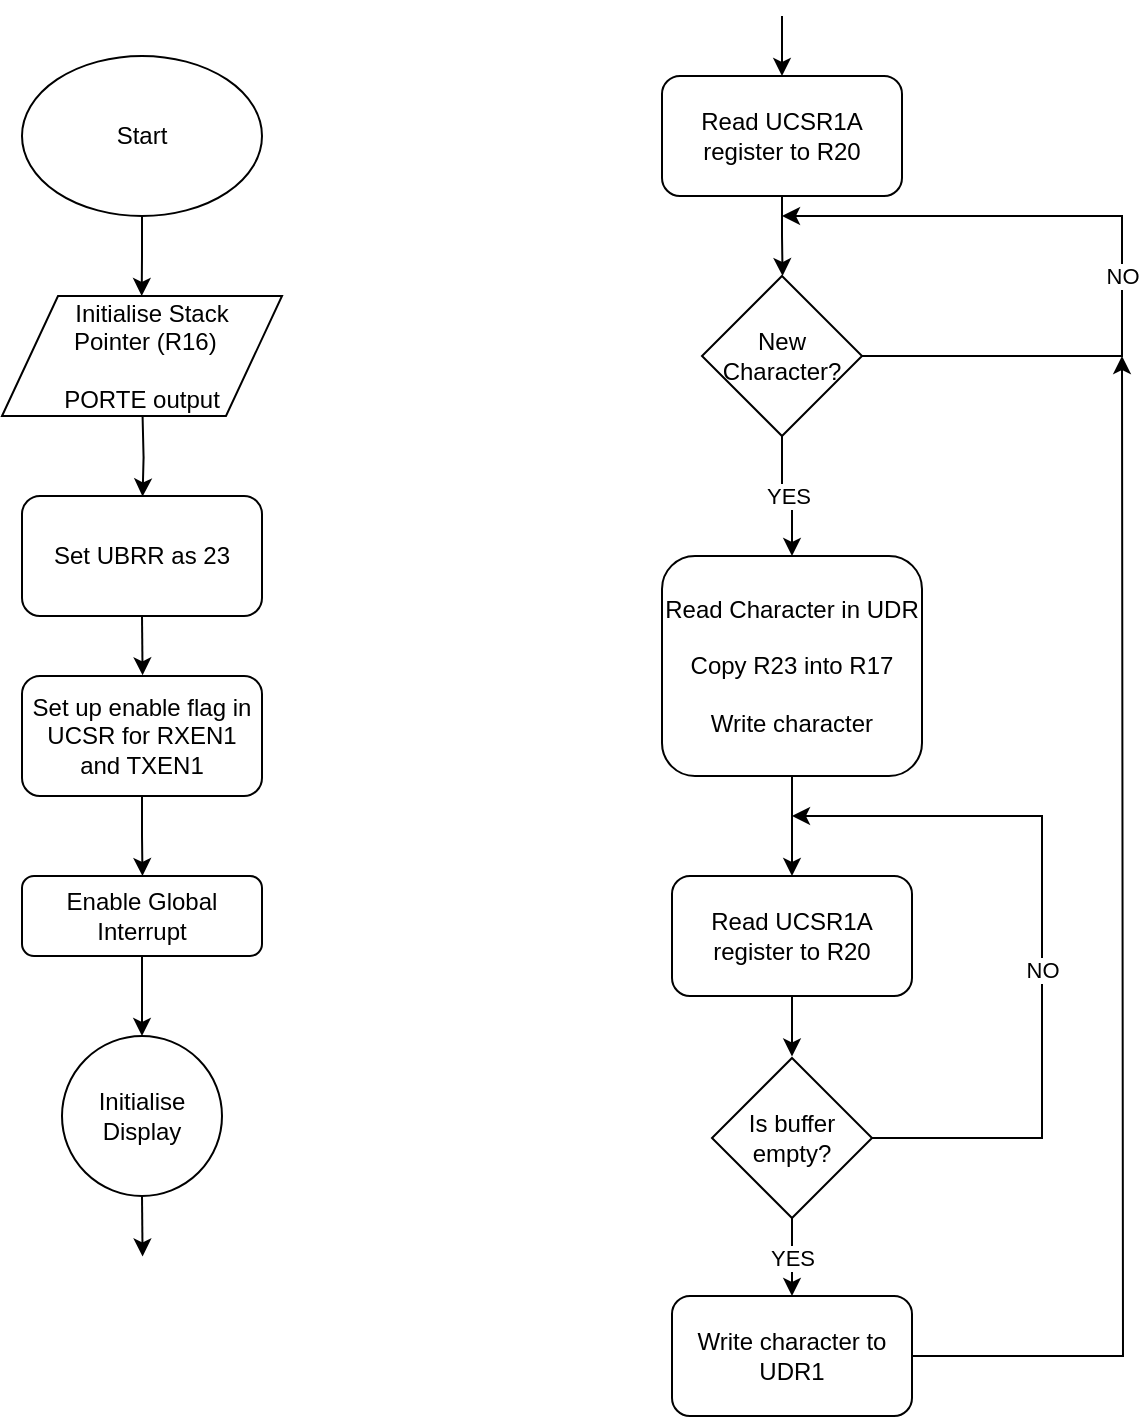 <mxfile version="12.1.0" type="device" pages="1"><diagram id="Fx2CyisiM5vkK52l8Uck" name="Page-1"><mxGraphModel dx="1205" dy="628" grid="1" gridSize="10" guides="1" tooltips="1" connect="1" arrows="1" fold="1" page="1" pageScale="1" pageWidth="827" pageHeight="1169" math="0" shadow="0"><root><mxCell id="0"/><mxCell id="1" parent="0"/><mxCell id="RfY8HjHqZ7i8grkPzK6W-140" style="edgeStyle=orthogonalEdgeStyle;rounded=0;orthogonalLoop=1;jettySize=auto;html=1;exitX=0.5;exitY=1;exitDx=0;exitDy=0;" edge="1" parent="1" source="RfY8HjHqZ7i8grkPzK6W-139"><mxGeometry relative="1" as="geometry"><mxPoint x="189.857" y="160.0" as="targetPoint"/></mxGeometry></mxCell><mxCell id="RfY8HjHqZ7i8grkPzK6W-139" value="Start" style="ellipse;whiteSpace=wrap;html=1;" vertex="1" parent="1"><mxGeometry x="130" y="40" width="120" height="80" as="geometry"/></mxCell><mxCell id="RfY8HjHqZ7i8grkPzK6W-142" style="edgeStyle=orthogonalEdgeStyle;rounded=0;orthogonalLoop=1;jettySize=auto;html=1;exitX=0.5;exitY=1;exitDx=0;exitDy=0;" edge="1" parent="1"><mxGeometry relative="1" as="geometry"><mxPoint x="190.294" y="260.235" as="targetPoint"/><mxPoint x="190.294" y="220.235" as="sourcePoint"/></mxGeometry></mxCell><mxCell id="RfY8HjHqZ7i8grkPzK6W-144" style="edgeStyle=orthogonalEdgeStyle;rounded=0;orthogonalLoop=1;jettySize=auto;html=1;exitX=0.5;exitY=1;exitDx=0;exitDy=0;" edge="1" parent="1" source="RfY8HjHqZ7i8grkPzK6W-143"><mxGeometry relative="1" as="geometry"><mxPoint x="190.294" y="349.647" as="targetPoint"/></mxGeometry></mxCell><mxCell id="RfY8HjHqZ7i8grkPzK6W-143" value="Set UBRR as 23" style="rounded=1;whiteSpace=wrap;html=1;" vertex="1" parent="1"><mxGeometry x="130" y="260" width="120" height="60" as="geometry"/></mxCell><mxCell id="RfY8HjHqZ7i8grkPzK6W-146" style="edgeStyle=orthogonalEdgeStyle;rounded=0;orthogonalLoop=1;jettySize=auto;html=1;exitX=0.5;exitY=1;exitDx=0;exitDy=0;entryX=0.502;entryY=0;entryDx=0;entryDy=0;entryPerimeter=0;" edge="1" parent="1" source="RfY8HjHqZ7i8grkPzK6W-145" target="RfY8HjHqZ7i8grkPzK6W-147"><mxGeometry relative="1" as="geometry"><mxPoint x="190.294" y="440.235" as="targetPoint"/></mxGeometry></mxCell><mxCell id="RfY8HjHqZ7i8grkPzK6W-145" value="Set up enable flag in UCSR for RXEN1 and TXEN1" style="rounded=1;whiteSpace=wrap;html=1;" vertex="1" parent="1"><mxGeometry x="130" y="350" width="120" height="60" as="geometry"/></mxCell><mxCell id="RfY8HjHqZ7i8grkPzK6W-149" style="edgeStyle=orthogonalEdgeStyle;rounded=0;orthogonalLoop=1;jettySize=auto;html=1;exitX=0.5;exitY=1;exitDx=0;exitDy=0;entryX=0.5;entryY=0;entryDx=0;entryDy=0;" edge="1" parent="1" source="RfY8HjHqZ7i8grkPzK6W-147" target="RfY8HjHqZ7i8grkPzK6W-150"><mxGeometry relative="1" as="geometry"><mxPoint x="190.294" y="520.235" as="targetPoint"/></mxGeometry></mxCell><mxCell id="RfY8HjHqZ7i8grkPzK6W-147" value="Enable Global Interrupt" style="rounded=1;whiteSpace=wrap;html=1;" vertex="1" parent="1"><mxGeometry x="130" y="450" width="120" height="40" as="geometry"/></mxCell><mxCell id="RfY8HjHqZ7i8grkPzK6W-148" value="&lt;span style=&quot;white-space: normal&quot;&gt;&amp;nbsp; &amp;nbsp; &amp;nbsp; Initialise Stack&amp;nbsp; &amp;nbsp; &amp;nbsp;Pointer (R16)&lt;/span&gt;&lt;br style=&quot;white-space: normal&quot;&gt;&lt;br style=&quot;white-space: normal&quot;&gt;&lt;span style=&quot;white-space: normal&quot;&gt;PORTE output&lt;/span&gt;" style="shape=parallelogram;perimeter=parallelogramPerimeter;whiteSpace=wrap;html=1;" vertex="1" parent="1"><mxGeometry x="120" y="160" width="140" height="60" as="geometry"/></mxCell><mxCell id="RfY8HjHqZ7i8grkPzK6W-152" style="edgeStyle=orthogonalEdgeStyle;rounded=0;orthogonalLoop=1;jettySize=auto;html=1;exitX=0.5;exitY=1;exitDx=0;exitDy=0;" edge="1" parent="1" source="RfY8HjHqZ7i8grkPzK6W-150"><mxGeometry relative="1" as="geometry"><mxPoint x="190.294" y="640.235" as="targetPoint"/></mxGeometry></mxCell><mxCell id="RfY8HjHqZ7i8grkPzK6W-150" value="Initialise Display" style="ellipse;whiteSpace=wrap;html=1;aspect=fixed;" vertex="1" parent="1"><mxGeometry x="150" y="530" width="80" height="80" as="geometry"/></mxCell><mxCell id="RfY8HjHqZ7i8grkPzK6W-154" style="edgeStyle=orthogonalEdgeStyle;rounded=0;orthogonalLoop=1;jettySize=auto;html=1;exitX=0.5;exitY=1;exitDx=0;exitDy=0;" edge="1" parent="1" source="RfY8HjHqZ7i8grkPzK6W-151"><mxGeometry relative="1" as="geometry"><mxPoint x="510.294" y="150" as="targetPoint"/></mxGeometry></mxCell><mxCell id="RfY8HjHqZ7i8grkPzK6W-151" value="Read UCSR1A register to R20" style="rounded=1;whiteSpace=wrap;html=1;" vertex="1" parent="1"><mxGeometry x="450" y="50" width="120" height="60" as="geometry"/></mxCell><mxCell id="RfY8HjHqZ7i8grkPzK6W-153" value="" style="endArrow=classic;html=1;entryX=0.5;entryY=0;entryDx=0;entryDy=0;" edge="1" parent="1" target="RfY8HjHqZ7i8grkPzK6W-151"><mxGeometry width="50" height="50" relative="1" as="geometry"><mxPoint x="510" y="20" as="sourcePoint"/><mxPoint x="660" y="140" as="targetPoint"/></mxGeometry></mxCell><mxCell id="RfY8HjHqZ7i8grkPzK6W-156" value="NO" style="edgeStyle=orthogonalEdgeStyle;rounded=0;orthogonalLoop=1;jettySize=auto;html=1;exitX=1;exitY=0.5;exitDx=0;exitDy=0;" edge="1" parent="1" source="RfY8HjHqZ7i8grkPzK6W-155"><mxGeometry x="-0.082" relative="1" as="geometry"><mxPoint x="510" y="120" as="targetPoint"/><Array as="points"><mxPoint x="680" y="190"/></Array><mxPoint as="offset"/></mxGeometry></mxCell><mxCell id="RfY8HjHqZ7i8grkPzK6W-157" value="YES" style="edgeStyle=orthogonalEdgeStyle;rounded=0;orthogonalLoop=1;jettySize=auto;html=1;exitX=0.5;exitY=1;exitDx=0;exitDy=0;entryX=0.5;entryY=0;entryDx=0;entryDy=0;" edge="1" parent="1" source="RfY8HjHqZ7i8grkPzK6W-155" target="RfY8HjHqZ7i8grkPzK6W-158"><mxGeometry relative="1" as="geometry"><mxPoint x="510" y="290" as="targetPoint"/></mxGeometry></mxCell><mxCell id="RfY8HjHqZ7i8grkPzK6W-155" value="New Character?" style="rhombus;whiteSpace=wrap;html=1;" vertex="1" parent="1"><mxGeometry x="470" y="150" width="80" height="80" as="geometry"/></mxCell><mxCell id="RfY8HjHqZ7i8grkPzK6W-159" style="edgeStyle=orthogonalEdgeStyle;rounded=0;orthogonalLoop=1;jettySize=auto;html=1;exitX=0.5;exitY=1;exitDx=0;exitDy=0;" edge="1" parent="1" source="RfY8HjHqZ7i8grkPzK6W-158"><mxGeometry relative="1" as="geometry"><mxPoint x="515" y="450" as="targetPoint"/></mxGeometry></mxCell><mxCell id="RfY8HjHqZ7i8grkPzK6W-158" value="Read Character in UDR&lt;br&gt;&lt;br&gt;Copy R23 into R17&lt;br&gt;&lt;br&gt;Write character" style="rounded=1;whiteSpace=wrap;html=1;" vertex="1" parent="1"><mxGeometry x="450" y="290" width="130" height="110" as="geometry"/></mxCell><mxCell id="RfY8HjHqZ7i8grkPzK6W-167" style="edgeStyle=orthogonalEdgeStyle;rounded=0;orthogonalLoop=1;jettySize=auto;html=1;exitX=0.5;exitY=1;exitDx=0;exitDy=0;entryX=0.5;entryY=0;entryDx=0;entryDy=0;" edge="1" parent="1" source="RfY8HjHqZ7i8grkPzK6W-166"><mxGeometry relative="1" as="geometry"><mxPoint x="515" y="540.235" as="targetPoint"/></mxGeometry></mxCell><mxCell id="RfY8HjHqZ7i8grkPzK6W-166" value="Read UCSR1A register to R20" style="rounded=1;whiteSpace=wrap;html=1;" vertex="1" parent="1"><mxGeometry x="455" y="450" width="120" height="60" as="geometry"/></mxCell><mxCell id="RfY8HjHqZ7i8grkPzK6W-169" value="NO" style="edgeStyle=orthogonalEdgeStyle;rounded=0;orthogonalLoop=1;jettySize=auto;html=1;exitX=1;exitY=0.5;exitDx=0;exitDy=0;" edge="1" parent="1" source="RfY8HjHqZ7i8grkPzK6W-168"><mxGeometry x="-0.089" relative="1" as="geometry"><mxPoint x="515" y="420" as="targetPoint"/><Array as="points"><mxPoint x="640" y="581"/><mxPoint x="640" y="420"/></Array><mxPoint as="offset"/></mxGeometry></mxCell><mxCell id="RfY8HjHqZ7i8grkPzK6W-170" value="YES" style="edgeStyle=orthogonalEdgeStyle;rounded=0;orthogonalLoop=1;jettySize=auto;html=1;exitX=0.5;exitY=1;exitDx=0;exitDy=0;entryX=0.5;entryY=0;entryDx=0;entryDy=0;" edge="1" parent="1" source="RfY8HjHqZ7i8grkPzK6W-168" target="RfY8HjHqZ7i8grkPzK6W-171"><mxGeometry relative="1" as="geometry"><mxPoint x="515" y="680" as="targetPoint"/></mxGeometry></mxCell><mxCell id="RfY8HjHqZ7i8grkPzK6W-168" value="Is buffer empty?" style="rhombus;whiteSpace=wrap;html=1;" vertex="1" parent="1"><mxGeometry x="475" y="541" width="80" height="80" as="geometry"/></mxCell><mxCell id="RfY8HjHqZ7i8grkPzK6W-172" style="edgeStyle=orthogonalEdgeStyle;rounded=0;orthogonalLoop=1;jettySize=auto;html=1;exitX=1;exitY=0.5;exitDx=0;exitDy=0;" edge="1" parent="1" source="RfY8HjHqZ7i8grkPzK6W-171"><mxGeometry relative="1" as="geometry"><mxPoint x="680" y="190" as="targetPoint"/></mxGeometry></mxCell><mxCell id="RfY8HjHqZ7i8grkPzK6W-171" value="Write character to UDR1" style="rounded=1;whiteSpace=wrap;html=1;" vertex="1" parent="1"><mxGeometry x="455" y="660" width="120" height="60" as="geometry"/></mxCell></root></mxGraphModel></diagram></mxfile>